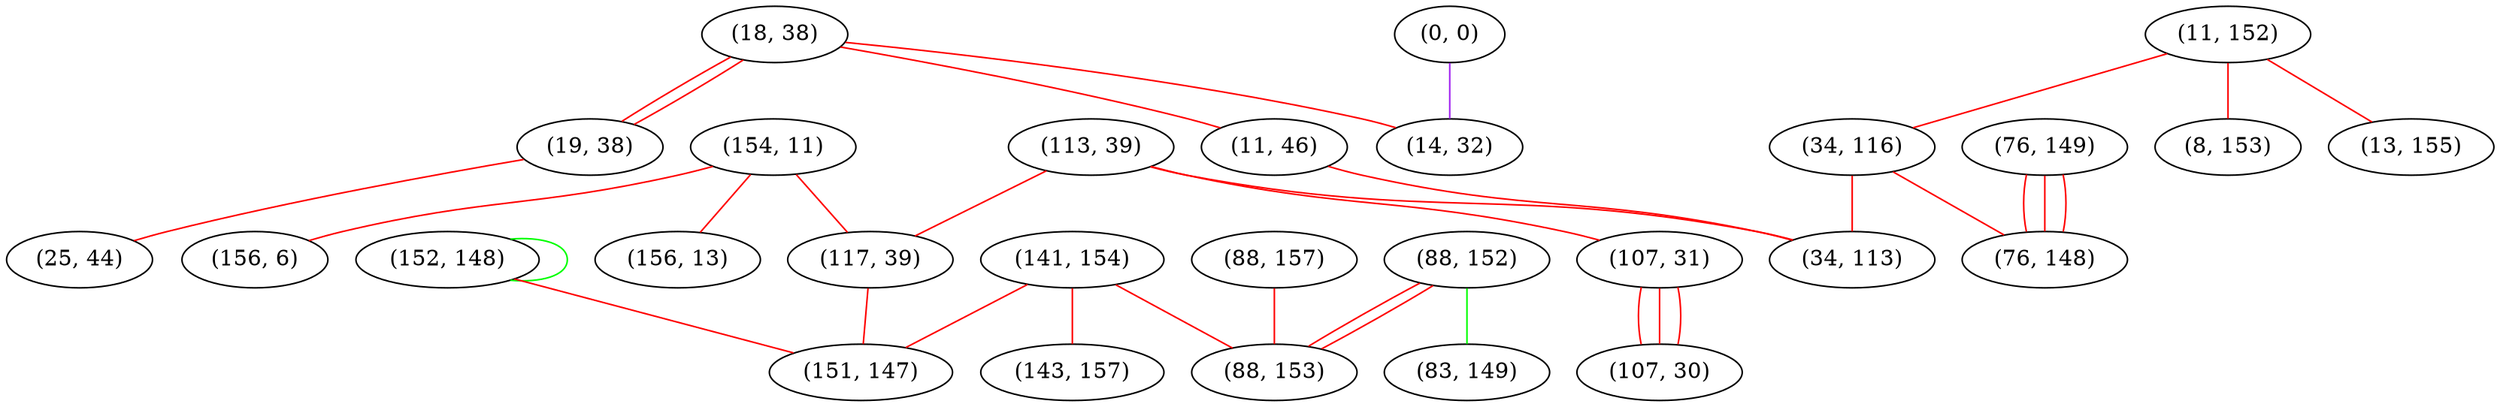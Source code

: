 graph "" {
"(76, 149)";
"(113, 39)";
"(107, 31)";
"(141, 154)";
"(88, 152)";
"(154, 11)";
"(11, 152)";
"(88, 157)";
"(107, 30)";
"(88, 153)";
"(18, 38)";
"(11, 46)";
"(156, 13)";
"(117, 39)";
"(156, 6)";
"(8, 153)";
"(0, 0)";
"(34, 116)";
"(143, 157)";
"(34, 113)";
"(152, 148)";
"(151, 147)";
"(76, 148)";
"(19, 38)";
"(25, 44)";
"(13, 155)";
"(14, 32)";
"(83, 149)";
"(76, 149)" -- "(76, 148)"  [color=red, key=0, weight=1];
"(76, 149)" -- "(76, 148)"  [color=red, key=1, weight=1];
"(76, 149)" -- "(76, 148)"  [color=red, key=2, weight=1];
"(113, 39)" -- "(107, 31)"  [color=red, key=0, weight=1];
"(113, 39)" -- "(117, 39)"  [color=red, key=0, weight=1];
"(113, 39)" -- "(34, 113)"  [color=red, key=0, weight=1];
"(107, 31)" -- "(107, 30)"  [color=red, key=0, weight=1];
"(107, 31)" -- "(107, 30)"  [color=red, key=1, weight=1];
"(107, 31)" -- "(107, 30)"  [color=red, key=2, weight=1];
"(141, 154)" -- "(88, 153)"  [color=red, key=0, weight=1];
"(141, 154)" -- "(151, 147)"  [color=red, key=0, weight=1];
"(141, 154)" -- "(143, 157)"  [color=red, key=0, weight=1];
"(88, 152)" -- "(88, 153)"  [color=red, key=0, weight=1];
"(88, 152)" -- "(88, 153)"  [color=red, key=1, weight=1];
"(88, 152)" -- "(83, 149)"  [color=green, key=0, weight=2];
"(154, 11)" -- "(156, 13)"  [color=red, key=0, weight=1];
"(154, 11)" -- "(117, 39)"  [color=red, key=0, weight=1];
"(154, 11)" -- "(156, 6)"  [color=red, key=0, weight=1];
"(11, 152)" -- "(8, 153)"  [color=red, key=0, weight=1];
"(11, 152)" -- "(34, 116)"  [color=red, key=0, weight=1];
"(11, 152)" -- "(13, 155)"  [color=red, key=0, weight=1];
"(88, 157)" -- "(88, 153)"  [color=red, key=0, weight=1];
"(18, 38)" -- "(19, 38)"  [color=red, key=0, weight=1];
"(18, 38)" -- "(19, 38)"  [color=red, key=1, weight=1];
"(18, 38)" -- "(11, 46)"  [color=red, key=0, weight=1];
"(18, 38)" -- "(14, 32)"  [color=red, key=0, weight=1];
"(11, 46)" -- "(34, 113)"  [color=red, key=0, weight=1];
"(117, 39)" -- "(151, 147)"  [color=red, key=0, weight=1];
"(0, 0)" -- "(14, 32)"  [color=purple, key=0, weight=4];
"(34, 116)" -- "(76, 148)"  [color=red, key=0, weight=1];
"(34, 116)" -- "(34, 113)"  [color=red, key=0, weight=1];
"(152, 148)" -- "(151, 147)"  [color=red, key=0, weight=1];
"(152, 148)" -- "(152, 148)"  [color=green, key=0, weight=2];
"(19, 38)" -- "(25, 44)"  [color=red, key=0, weight=1];
}
